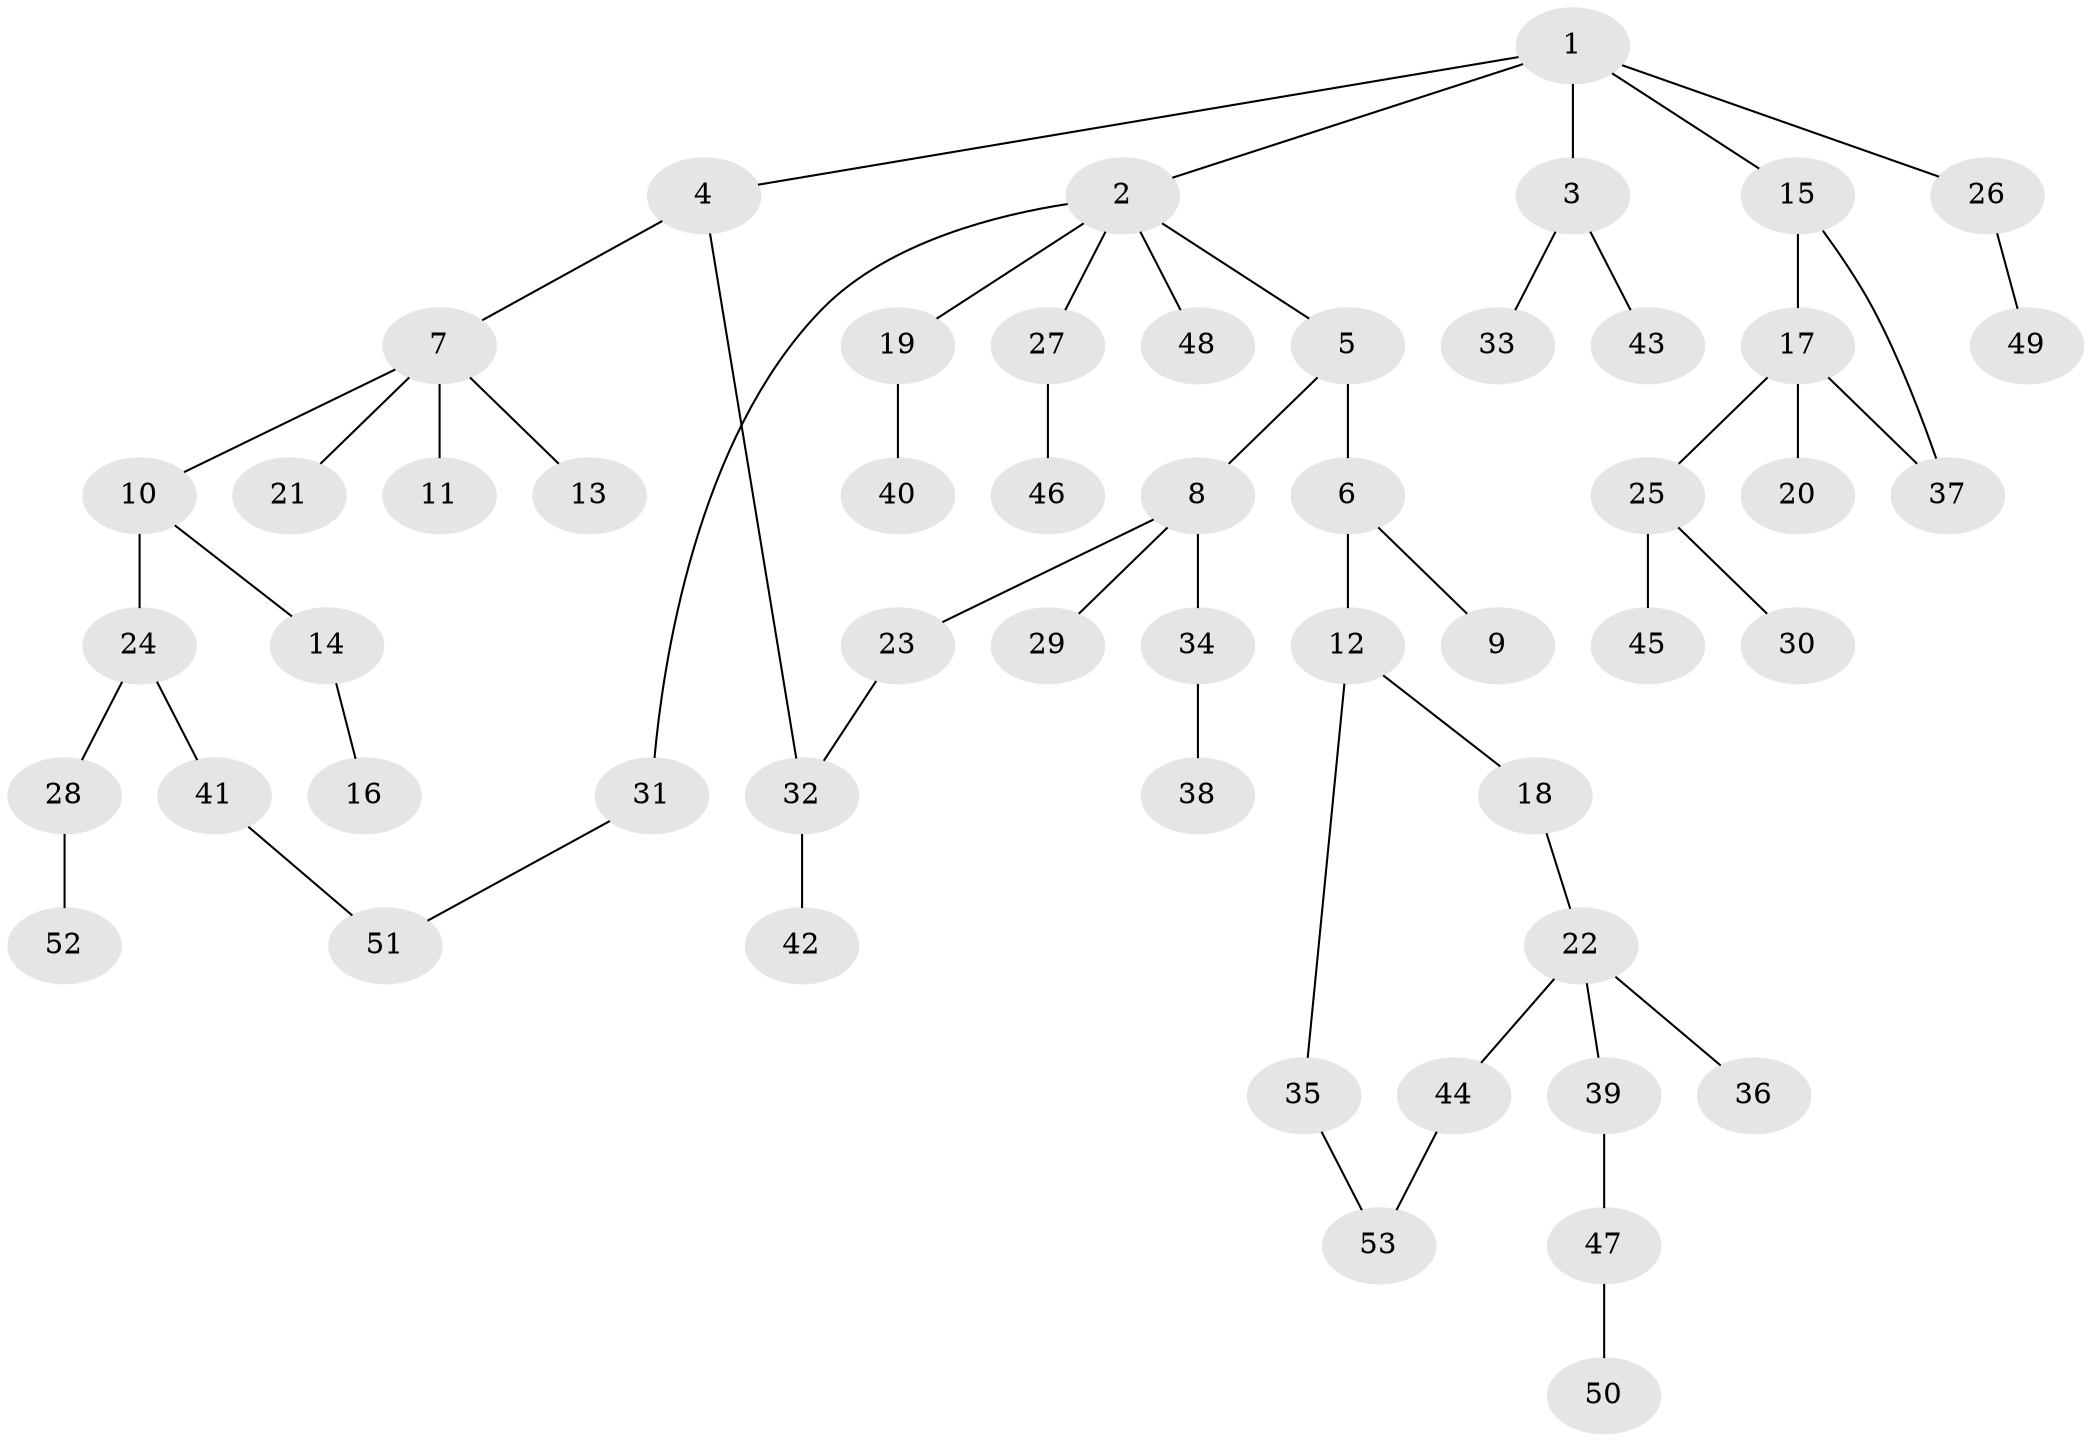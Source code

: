 // Generated by graph-tools (version 1.1) at 2025/10/02/27/25 16:10:55]
// undirected, 53 vertices, 56 edges
graph export_dot {
graph [start="1"]
  node [color=gray90,style=filled];
  1;
  2;
  3;
  4;
  5;
  6;
  7;
  8;
  9;
  10;
  11;
  12;
  13;
  14;
  15;
  16;
  17;
  18;
  19;
  20;
  21;
  22;
  23;
  24;
  25;
  26;
  27;
  28;
  29;
  30;
  31;
  32;
  33;
  34;
  35;
  36;
  37;
  38;
  39;
  40;
  41;
  42;
  43;
  44;
  45;
  46;
  47;
  48;
  49;
  50;
  51;
  52;
  53;
  1 -- 2;
  1 -- 3;
  1 -- 4;
  1 -- 15;
  1 -- 26;
  2 -- 5;
  2 -- 19;
  2 -- 27;
  2 -- 31;
  2 -- 48;
  3 -- 33;
  3 -- 43;
  4 -- 7;
  4 -- 32;
  5 -- 6;
  5 -- 8;
  6 -- 9;
  6 -- 12;
  7 -- 10;
  7 -- 11;
  7 -- 13;
  7 -- 21;
  8 -- 23;
  8 -- 29;
  8 -- 34;
  10 -- 14;
  10 -- 24;
  12 -- 18;
  12 -- 35;
  14 -- 16;
  15 -- 17;
  15 -- 37;
  17 -- 20;
  17 -- 25;
  17 -- 37;
  18 -- 22;
  19 -- 40;
  22 -- 36;
  22 -- 39;
  22 -- 44;
  23 -- 32;
  24 -- 28;
  24 -- 41;
  25 -- 30;
  25 -- 45;
  26 -- 49;
  27 -- 46;
  28 -- 52;
  31 -- 51;
  32 -- 42;
  34 -- 38;
  35 -- 53;
  39 -- 47;
  41 -- 51;
  44 -- 53;
  47 -- 50;
}
